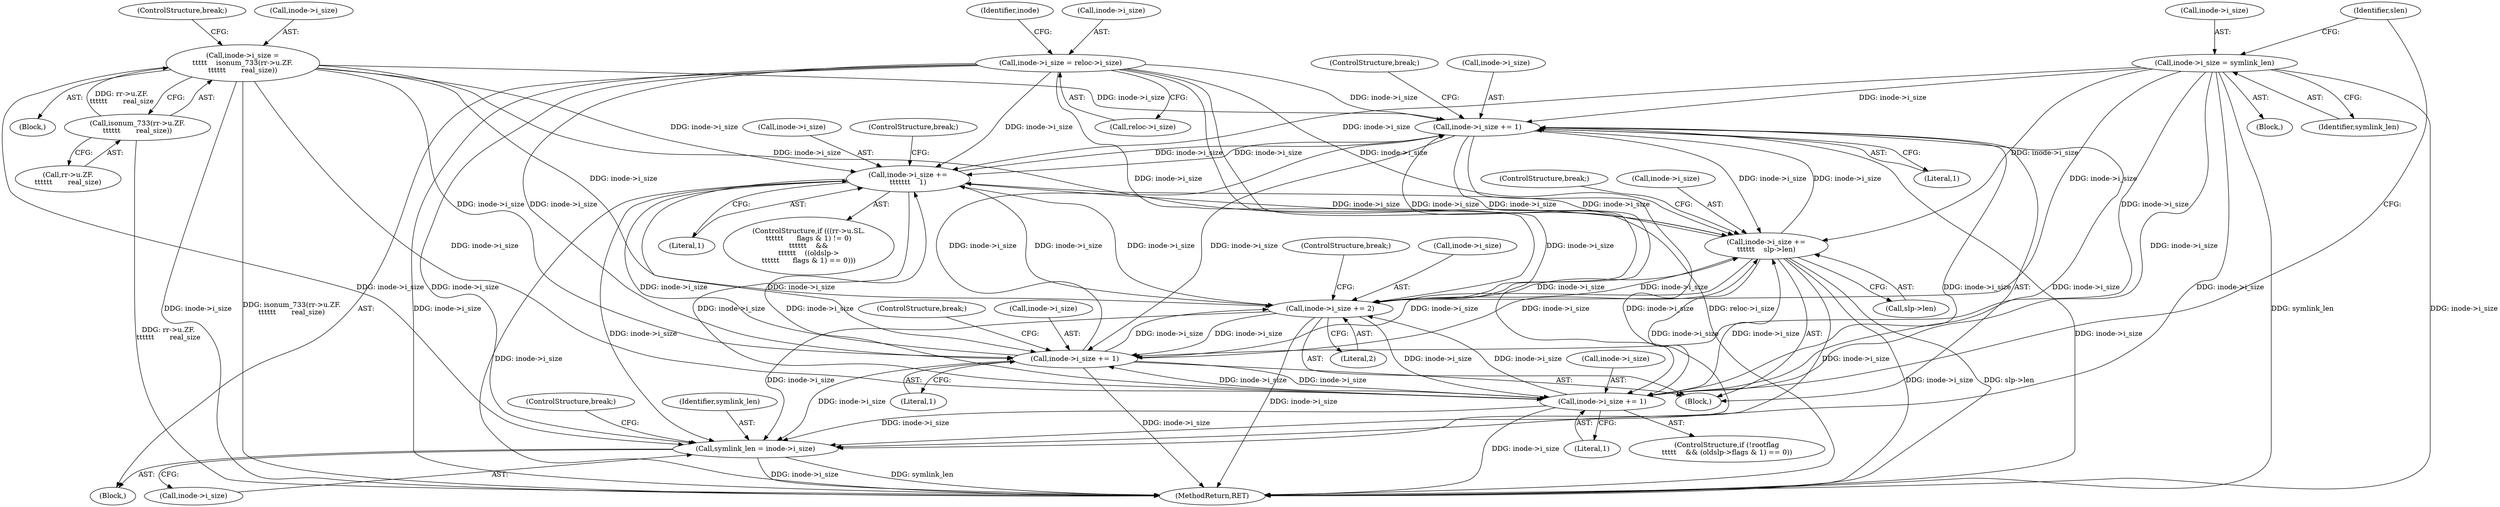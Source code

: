 digraph "0_linux_410dd3cf4c9b36f27ed4542ee18b1af5e68645a4_2@pointer" {
"1000641" [label="(Call,inode->i_size += 1)"];
"1000715" [label="(Call,inode->i_size +=\n\t\t\t\t\t\t\t    1)"];
"1000632" [label="(Call,inode->i_size +=\n\t\t\t\t\t\t    slp->len)"];
"1000832" [label="(Call,inode->i_size = reloc->i_size)"];
"1000648" [label="(Call,inode->i_size += 2)"];
"1000658" [label="(Call,inode->i_size += 1)"];
"1000960" [label="(Call,inode->i_size =\n\t\t\t\t\t    isonum_733(rr->u.ZF.\n\t\t\t\t\t\t       real_size))"];
"1000964" [label="(Call,isonum_733(rr->u.ZF.\n\t\t\t\t\t\t       real_size))"];
"1000641" [label="(Call,inode->i_size += 1)"];
"1000611" [label="(Call,inode->i_size = symlink_len)"];
"1000732" [label="(Call,inode->i_size += 1)"];
"1000737" [label="(Call,symlink_len = inode->i_size)"];
"1000833" [label="(Call,inode->i_size)"];
"1000590" [label="(Block,)"];
"1000917" [label="(Block,)"];
"1000662" [label="(Literal,1)"];
"1000737" [label="(Call,symlink_len = inode->i_size)"];
"1000642" [label="(Call,inode->i_size)"];
"1001007" [label="(MethodReturn,RET)"];
"1000639" [label="(ControlStructure,break;)"];
"1000736" [label="(Literal,1)"];
"1000738" [label="(Identifier,symlink_len)"];
"1000965" [label="(Call,rr->u.ZF.\n\t\t\t\t\t\t       real_size)"];
"1000716" [label="(Call,inode->i_size)"];
"1000961" [label="(Call,inode->i_size)"];
"1000646" [label="(ControlStructure,break;)"];
"1000836" [label="(Call,reloc->i_size)"];
"1000233" [label="(Block,)"];
"1000653" [label="(ControlStructure,break;)"];
"1000641" [label="(Call,inode->i_size += 1)"];
"1000649" [label="(Call,inode->i_size)"];
"1000719" [label="(Literal,1)"];
"1000742" [label="(ControlStructure,break;)"];
"1000739" [label="(Call,inode->i_size)"];
"1000733" [label="(Call,inode->i_size)"];
"1000618" [label="(Identifier,slen)"];
"1000615" [label="(Identifier,symlink_len)"];
"1000721" [label="(ControlStructure,if (!rootflag\n\t\t\t\t\t    && (oldslp->flags & 1) == 0))"];
"1000658" [label="(Call,inode->i_size += 1)"];
"1000832" [label="(Call,inode->i_size = reloc->i_size)"];
"1000964" [label="(Call,isonum_733(rr->u.ZF.\n\t\t\t\t\t\t       real_size))"];
"1000612" [label="(Call,inode->i_size)"];
"1000633" [label="(Call,inode->i_size)"];
"1000632" [label="(Call,inode->i_size +=\n\t\t\t\t\t\t    slp->len)"];
"1000841" [label="(Identifier,inode)"];
"1000652" [label="(Literal,2)"];
"1000648" [label="(Call,inode->i_size += 2)"];
"1000720" [label="(ControlStructure,break;)"];
"1000630" [label="(Block,)"];
"1000645" [label="(Literal,1)"];
"1000732" [label="(Call,inode->i_size += 1)"];
"1000611" [label="(Call,inode->i_size = symlink_len)"];
"1000663" [label="(ControlStructure,break;)"];
"1000960" [label="(Call,inode->i_size =\n\t\t\t\t\t    isonum_733(rr->u.ZF.\n\t\t\t\t\t\t       real_size))"];
"1000636" [label="(Call,slp->len)"];
"1000974" [label="(ControlStructure,break;)"];
"1000715" [label="(Call,inode->i_size +=\n\t\t\t\t\t\t\t    1)"];
"1000659" [label="(Call,inode->i_size)"];
"1000695" [label="(ControlStructure,if (((rr->u.SL.\n\t\t\t\t\t\t      flags & 1) != 0)\n\t\t\t\t\t\t    &&\n\t\t\t\t\t\t    ((oldslp->\n\t\t\t\t\t\t      flags & 1) == 0)))"];
"1000641" -> "1000630"  [label="AST: "];
"1000641" -> "1000645"  [label="CFG: "];
"1000642" -> "1000641"  [label="AST: "];
"1000645" -> "1000641"  [label="AST: "];
"1000646" -> "1000641"  [label="CFG: "];
"1000641" -> "1001007"  [label="DDG: inode->i_size"];
"1000641" -> "1000632"  [label="DDG: inode->i_size"];
"1000715" -> "1000641"  [label="DDG: inode->i_size"];
"1000632" -> "1000641"  [label="DDG: inode->i_size"];
"1000832" -> "1000641"  [label="DDG: inode->i_size"];
"1000648" -> "1000641"  [label="DDG: inode->i_size"];
"1000658" -> "1000641"  [label="DDG: inode->i_size"];
"1000960" -> "1000641"  [label="DDG: inode->i_size"];
"1000611" -> "1000641"  [label="DDG: inode->i_size"];
"1000732" -> "1000641"  [label="DDG: inode->i_size"];
"1000641" -> "1000648"  [label="DDG: inode->i_size"];
"1000641" -> "1000658"  [label="DDG: inode->i_size"];
"1000641" -> "1000715"  [label="DDG: inode->i_size"];
"1000641" -> "1000732"  [label="DDG: inode->i_size"];
"1000641" -> "1000737"  [label="DDG: inode->i_size"];
"1000715" -> "1000695"  [label="AST: "];
"1000715" -> "1000719"  [label="CFG: "];
"1000716" -> "1000715"  [label="AST: "];
"1000719" -> "1000715"  [label="AST: "];
"1000720" -> "1000715"  [label="CFG: "];
"1000715" -> "1001007"  [label="DDG: inode->i_size"];
"1000715" -> "1000632"  [label="DDG: inode->i_size"];
"1000715" -> "1000648"  [label="DDG: inode->i_size"];
"1000715" -> "1000658"  [label="DDG: inode->i_size"];
"1000632" -> "1000715"  [label="DDG: inode->i_size"];
"1000832" -> "1000715"  [label="DDG: inode->i_size"];
"1000648" -> "1000715"  [label="DDG: inode->i_size"];
"1000658" -> "1000715"  [label="DDG: inode->i_size"];
"1000960" -> "1000715"  [label="DDG: inode->i_size"];
"1000611" -> "1000715"  [label="DDG: inode->i_size"];
"1000732" -> "1000715"  [label="DDG: inode->i_size"];
"1000715" -> "1000732"  [label="DDG: inode->i_size"];
"1000715" -> "1000737"  [label="DDG: inode->i_size"];
"1000632" -> "1000630"  [label="AST: "];
"1000632" -> "1000636"  [label="CFG: "];
"1000633" -> "1000632"  [label="AST: "];
"1000636" -> "1000632"  [label="AST: "];
"1000639" -> "1000632"  [label="CFG: "];
"1000632" -> "1001007"  [label="DDG: inode->i_size"];
"1000632" -> "1001007"  [label="DDG: slp->len"];
"1000832" -> "1000632"  [label="DDG: inode->i_size"];
"1000648" -> "1000632"  [label="DDG: inode->i_size"];
"1000658" -> "1000632"  [label="DDG: inode->i_size"];
"1000960" -> "1000632"  [label="DDG: inode->i_size"];
"1000611" -> "1000632"  [label="DDG: inode->i_size"];
"1000732" -> "1000632"  [label="DDG: inode->i_size"];
"1000632" -> "1000648"  [label="DDG: inode->i_size"];
"1000632" -> "1000658"  [label="DDG: inode->i_size"];
"1000632" -> "1000732"  [label="DDG: inode->i_size"];
"1000632" -> "1000737"  [label="DDG: inode->i_size"];
"1000832" -> "1000233"  [label="AST: "];
"1000832" -> "1000836"  [label="CFG: "];
"1000833" -> "1000832"  [label="AST: "];
"1000836" -> "1000832"  [label="AST: "];
"1000841" -> "1000832"  [label="CFG: "];
"1000832" -> "1001007"  [label="DDG: inode->i_size"];
"1000832" -> "1001007"  [label="DDG: reloc->i_size"];
"1000832" -> "1000648"  [label="DDG: inode->i_size"];
"1000832" -> "1000658"  [label="DDG: inode->i_size"];
"1000832" -> "1000732"  [label="DDG: inode->i_size"];
"1000832" -> "1000737"  [label="DDG: inode->i_size"];
"1000648" -> "1000630"  [label="AST: "];
"1000648" -> "1000652"  [label="CFG: "];
"1000649" -> "1000648"  [label="AST: "];
"1000652" -> "1000648"  [label="AST: "];
"1000653" -> "1000648"  [label="CFG: "];
"1000648" -> "1001007"  [label="DDG: inode->i_size"];
"1000658" -> "1000648"  [label="DDG: inode->i_size"];
"1000960" -> "1000648"  [label="DDG: inode->i_size"];
"1000611" -> "1000648"  [label="DDG: inode->i_size"];
"1000732" -> "1000648"  [label="DDG: inode->i_size"];
"1000648" -> "1000658"  [label="DDG: inode->i_size"];
"1000648" -> "1000732"  [label="DDG: inode->i_size"];
"1000648" -> "1000737"  [label="DDG: inode->i_size"];
"1000658" -> "1000630"  [label="AST: "];
"1000658" -> "1000662"  [label="CFG: "];
"1000659" -> "1000658"  [label="AST: "];
"1000662" -> "1000658"  [label="AST: "];
"1000663" -> "1000658"  [label="CFG: "];
"1000658" -> "1001007"  [label="DDG: inode->i_size"];
"1000960" -> "1000658"  [label="DDG: inode->i_size"];
"1000611" -> "1000658"  [label="DDG: inode->i_size"];
"1000732" -> "1000658"  [label="DDG: inode->i_size"];
"1000658" -> "1000732"  [label="DDG: inode->i_size"];
"1000658" -> "1000737"  [label="DDG: inode->i_size"];
"1000960" -> "1000917"  [label="AST: "];
"1000960" -> "1000964"  [label="CFG: "];
"1000961" -> "1000960"  [label="AST: "];
"1000964" -> "1000960"  [label="AST: "];
"1000974" -> "1000960"  [label="CFG: "];
"1000960" -> "1001007"  [label="DDG: isonum_733(rr->u.ZF.\n\t\t\t\t\t\t       real_size)"];
"1000960" -> "1001007"  [label="DDG: inode->i_size"];
"1000960" -> "1000732"  [label="DDG: inode->i_size"];
"1000960" -> "1000737"  [label="DDG: inode->i_size"];
"1000964" -> "1000960"  [label="DDG: rr->u.ZF.\n\t\t\t\t\t\t       real_size"];
"1000964" -> "1000965"  [label="CFG: "];
"1000965" -> "1000964"  [label="AST: "];
"1000964" -> "1001007"  [label="DDG: rr->u.ZF.\n\t\t\t\t\t\t       real_size"];
"1000611" -> "1000590"  [label="AST: "];
"1000611" -> "1000615"  [label="CFG: "];
"1000612" -> "1000611"  [label="AST: "];
"1000615" -> "1000611"  [label="AST: "];
"1000618" -> "1000611"  [label="CFG: "];
"1000611" -> "1001007"  [label="DDG: symlink_len"];
"1000611" -> "1001007"  [label="DDG: inode->i_size"];
"1000611" -> "1000732"  [label="DDG: inode->i_size"];
"1000611" -> "1000737"  [label="DDG: inode->i_size"];
"1000732" -> "1000721"  [label="AST: "];
"1000732" -> "1000736"  [label="CFG: "];
"1000733" -> "1000732"  [label="AST: "];
"1000736" -> "1000732"  [label="AST: "];
"1000618" -> "1000732"  [label="CFG: "];
"1000732" -> "1001007"  [label="DDG: inode->i_size"];
"1000732" -> "1000737"  [label="DDG: inode->i_size"];
"1000737" -> "1000233"  [label="AST: "];
"1000737" -> "1000739"  [label="CFG: "];
"1000738" -> "1000737"  [label="AST: "];
"1000739" -> "1000737"  [label="AST: "];
"1000742" -> "1000737"  [label="CFG: "];
"1000737" -> "1001007"  [label="DDG: inode->i_size"];
"1000737" -> "1001007"  [label="DDG: symlink_len"];
}
